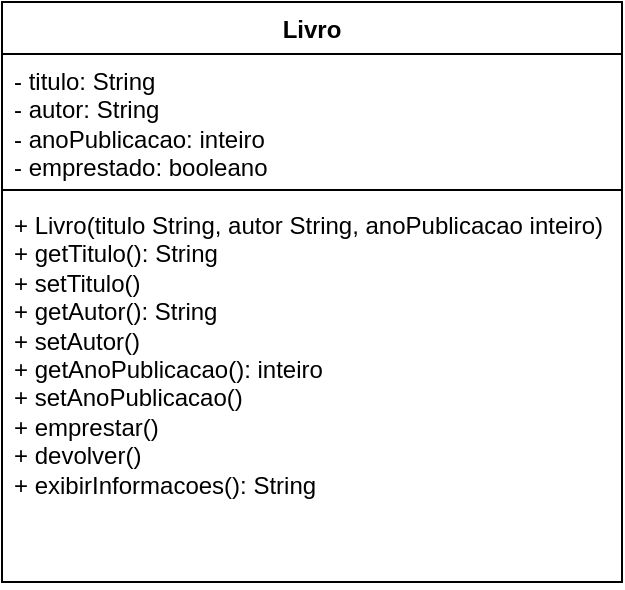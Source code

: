<mxfile version="24.2.3" type="device">
  <diagram name="Página-1" id="1Cj47Vro6enEQjrIeQED">
    <mxGraphModel dx="379" dy="447" grid="1" gridSize="10" guides="1" tooltips="1" connect="1" arrows="1" fold="1" page="1" pageScale="1" pageWidth="827" pageHeight="1169" math="0" shadow="0">
      <root>
        <mxCell id="0" />
        <mxCell id="1" parent="0" />
        <mxCell id="gQl1lAT2zoQTpLVLFxUn-1" value="Livro" style="swimlane;fontStyle=1;align=center;verticalAlign=top;childLayout=stackLayout;horizontal=1;startSize=26;horizontalStack=0;resizeParent=1;resizeParentMax=0;resizeLast=0;collapsible=1;marginBottom=0;whiteSpace=wrap;html=1;" vertex="1" parent="1">
          <mxGeometry x="220" y="270" width="310" height="290" as="geometry" />
        </mxCell>
        <mxCell id="gQl1lAT2zoQTpLVLFxUn-2" value="- titulo: String&lt;div&gt;- autor: String&lt;/div&gt;&lt;div&gt;- anoPublicacao: inteiro&lt;/div&gt;&lt;div&gt;- emprestado: booleano&lt;/div&gt;" style="text;strokeColor=none;fillColor=none;align=left;verticalAlign=top;spacingLeft=4;spacingRight=4;overflow=hidden;rotatable=0;points=[[0,0.5],[1,0.5]];portConstraint=eastwest;whiteSpace=wrap;html=1;" vertex="1" parent="gQl1lAT2zoQTpLVLFxUn-1">
          <mxGeometry y="26" width="310" height="64" as="geometry" />
        </mxCell>
        <mxCell id="gQl1lAT2zoQTpLVLFxUn-3" value="" style="line;strokeWidth=1;fillColor=none;align=left;verticalAlign=middle;spacingTop=-1;spacingLeft=3;spacingRight=3;rotatable=0;labelPosition=right;points=[];portConstraint=eastwest;strokeColor=inherit;" vertex="1" parent="gQl1lAT2zoQTpLVLFxUn-1">
          <mxGeometry y="90" width="310" height="8" as="geometry" />
        </mxCell>
        <mxCell id="gQl1lAT2zoQTpLVLFxUn-4" value="+ Livro(titulo String, autor String, anoPublicacao inteiro)&lt;div&gt;+ getTitulo(): String&lt;/div&gt;&lt;div&gt;&lt;div&gt;+ setTitulo()&lt;/div&gt;&lt;/div&gt;&lt;div&gt;+ getAutor(): String&lt;/div&gt;&lt;div&gt;&lt;div&gt;&lt;span style=&quot;background-color: initial;&quot;&gt;+ setAutor()&lt;/span&gt;&lt;/div&gt;&lt;/div&gt;&lt;div&gt;+ getAnoPublicacao(): inteiro&lt;br&gt;&lt;/div&gt;&lt;div&gt;+ setAnoPublicacao()&lt;/div&gt;&lt;div&gt;+ emprestar()&lt;/div&gt;&lt;div&gt;+ devolver()&lt;/div&gt;&lt;div&gt;+ exibirInformacoes(): String&lt;/div&gt;" style="text;strokeColor=none;fillColor=none;align=left;verticalAlign=top;spacingLeft=4;spacingRight=4;overflow=hidden;rotatable=0;points=[[0,0.5],[1,0.5]];portConstraint=eastwest;whiteSpace=wrap;html=1;" vertex="1" parent="gQl1lAT2zoQTpLVLFxUn-1">
          <mxGeometry y="98" width="310" height="192" as="geometry" />
        </mxCell>
      </root>
    </mxGraphModel>
  </diagram>
</mxfile>
